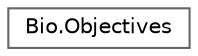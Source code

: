 digraph "Graphical Class Hierarchy"
{
 // LATEX_PDF_SIZE
  bgcolor="transparent";
  edge [fontname=Helvetica,fontsize=10,labelfontname=Helvetica,labelfontsize=10];
  node [fontname=Helvetica,fontsize=10,shape=box,height=0.2,width=0.4];
  rankdir="LR";
  Node0 [label="Bio.Objectives",height=0.2,width=0.4,color="grey40", fillcolor="white", style="filled",URL="$class_bio_1_1_objectives.html",tooltip=" "];
}
